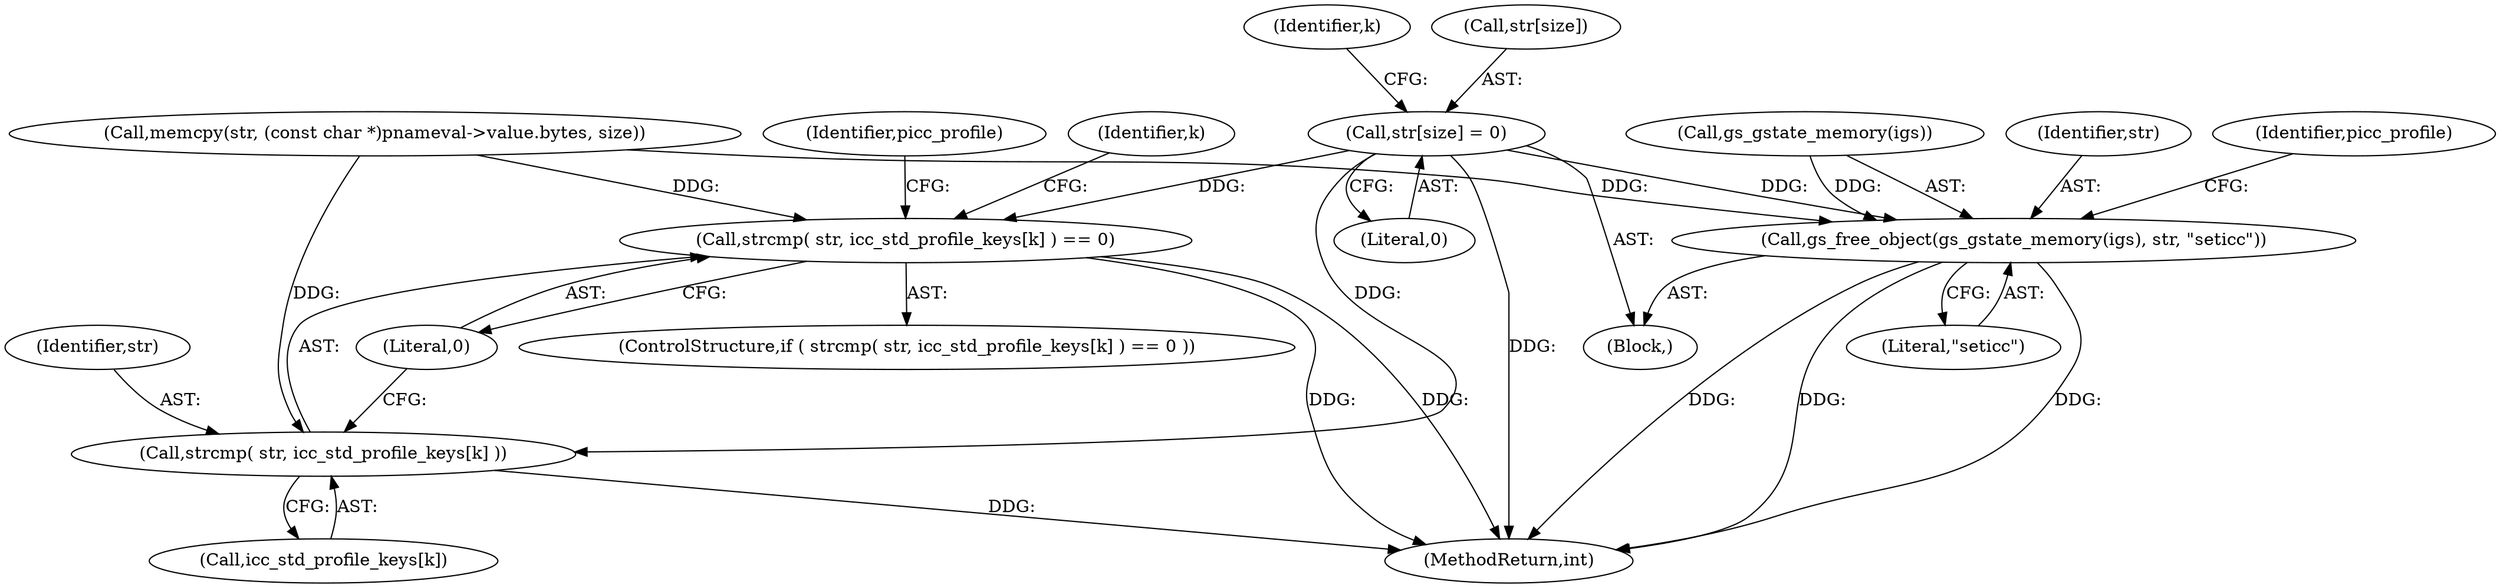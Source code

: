digraph "0_ghostscript_67d760ab775dae4efe803b5944b0439aa3c0b04a@array" {
"1000213" [label="(Call,str[size] = 0)"];
"1000229" [label="(Call,strcmp( str, icc_std_profile_keys[k] ) == 0)"];
"1000230" [label="(Call,strcmp( str, icc_std_profile_keys[k] ))"];
"1000250" [label="(Call,gs_free_object(gs_gstate_memory(igs), str, \"seticc\"))"];
"1000229" [label="(Call,strcmp( str, icc_std_profile_keys[k] ) == 0)"];
"1000238" [label="(Identifier,picc_profile)"];
"1000203" [label="(Call,memcpy(str, (const char *)pnameval->value.bytes, size))"];
"1000232" [label="(Call,icc_std_profile_keys[k])"];
"1000253" [label="(Identifier,str)"];
"1000213" [label="(Call,str[size] = 0)"];
"1000226" [label="(Identifier,k)"];
"1000254" [label="(Literal,\"seticc\")"];
"1000230" [label="(Call,strcmp( str, icc_std_profile_keys[k] ))"];
"1000289" [label="(Identifier,picc_profile)"];
"1000251" [label="(Call,gs_gstate_memory(igs))"];
"1000235" [label="(Literal,0)"];
"1000585" [label="(MethodReturn,int)"];
"1000220" [label="(Identifier,k)"];
"1000250" [label="(Call,gs_free_object(gs_gstate_memory(igs), str, \"seticc\"))"];
"1000185" [label="(Block,)"];
"1000217" [label="(Literal,0)"];
"1000231" [label="(Identifier,str)"];
"1000214" [label="(Call,str[size])"];
"1000228" [label="(ControlStructure,if ( strcmp( str, icc_std_profile_keys[k] ) == 0 ))"];
"1000213" -> "1000185"  [label="AST: "];
"1000213" -> "1000217"  [label="CFG: "];
"1000214" -> "1000213"  [label="AST: "];
"1000217" -> "1000213"  [label="AST: "];
"1000220" -> "1000213"  [label="CFG: "];
"1000213" -> "1000585"  [label="DDG: "];
"1000213" -> "1000229"  [label="DDG: "];
"1000213" -> "1000230"  [label="DDG: "];
"1000213" -> "1000250"  [label="DDG: "];
"1000229" -> "1000228"  [label="AST: "];
"1000229" -> "1000235"  [label="CFG: "];
"1000230" -> "1000229"  [label="AST: "];
"1000235" -> "1000229"  [label="AST: "];
"1000238" -> "1000229"  [label="CFG: "];
"1000226" -> "1000229"  [label="CFG: "];
"1000229" -> "1000585"  [label="DDG: "];
"1000229" -> "1000585"  [label="DDG: "];
"1000203" -> "1000229"  [label="DDG: "];
"1000230" -> "1000232"  [label="CFG: "];
"1000231" -> "1000230"  [label="AST: "];
"1000232" -> "1000230"  [label="AST: "];
"1000235" -> "1000230"  [label="CFG: "];
"1000230" -> "1000585"  [label="DDG: "];
"1000203" -> "1000230"  [label="DDG: "];
"1000250" -> "1000185"  [label="AST: "];
"1000250" -> "1000254"  [label="CFG: "];
"1000251" -> "1000250"  [label="AST: "];
"1000253" -> "1000250"  [label="AST: "];
"1000254" -> "1000250"  [label="AST: "];
"1000289" -> "1000250"  [label="CFG: "];
"1000250" -> "1000585"  [label="DDG: "];
"1000250" -> "1000585"  [label="DDG: "];
"1000250" -> "1000585"  [label="DDG: "];
"1000251" -> "1000250"  [label="DDG: "];
"1000203" -> "1000250"  [label="DDG: "];
}
